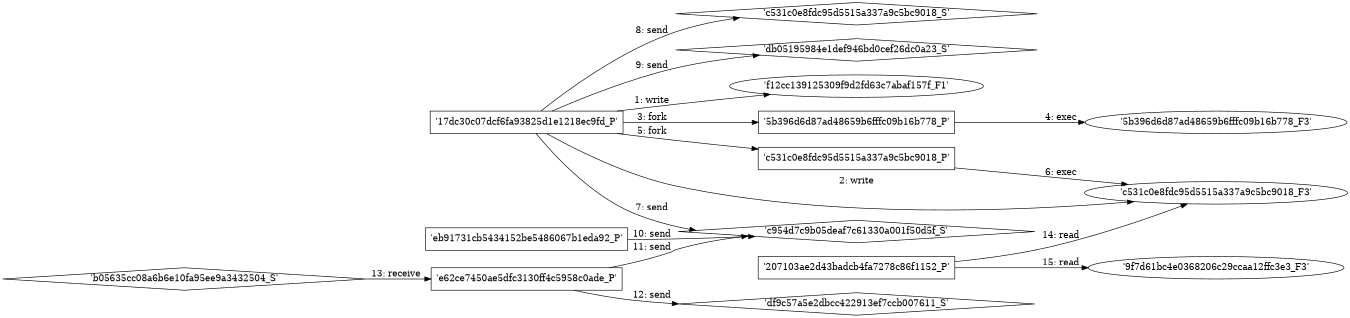 digraph "D:\Learning\Paper\apt\基于CTI的攻击预警\Dataset\攻击图\ASGfromALLCTI\Forgot About Default Accounts No Worries, GoScanSSH Didn’t.dot" {
rankdir="LR"
size="9"
fixedsize="false"
splines="true"
nodesep=0.3
ranksep=0
fontsize=10
overlap="scalexy"
engine= "neato"
	"'f12cc139125309f9d2fd63c7abaf157f_F1'" [node_type=file shape=ellipse]
	"'17dc30c07dcf6fa93825d1e1218ec9fd_P'" [node_type=Process shape=box]
	"'17dc30c07dcf6fa93825d1e1218ec9fd_P'" -> "'f12cc139125309f9d2fd63c7abaf157f_F1'" [label="1: write"]
	"'c531c0e8fdc95d5515a337a9c5bc9018_F3'" [node_type=file shape=ellipse]
	"'17dc30c07dcf6fa93825d1e1218ec9fd_P'" [node_type=Process shape=box]
	"'17dc30c07dcf6fa93825d1e1218ec9fd_P'" -> "'c531c0e8fdc95d5515a337a9c5bc9018_F3'" [label="2: write"]
	"'17dc30c07dcf6fa93825d1e1218ec9fd_P'" [node_type=Process shape=box]
	"'5b396d6d87ad48659b6fffc09b16b778_P'" [node_type=Process shape=box]
	"'17dc30c07dcf6fa93825d1e1218ec9fd_P'" -> "'5b396d6d87ad48659b6fffc09b16b778_P'" [label="3: fork"]
	"'5b396d6d87ad48659b6fffc09b16b778_P'" [node_type=Process shape=box]
	"'5b396d6d87ad48659b6fffc09b16b778_F3'" [node_type=File shape=ellipse]
	"'5b396d6d87ad48659b6fffc09b16b778_P'" -> "'5b396d6d87ad48659b6fffc09b16b778_F3'" [label="4: exec"]
	"'17dc30c07dcf6fa93825d1e1218ec9fd_P'" [node_type=Process shape=box]
	"'c531c0e8fdc95d5515a337a9c5bc9018_P'" [node_type=Process shape=box]
	"'17dc30c07dcf6fa93825d1e1218ec9fd_P'" -> "'c531c0e8fdc95d5515a337a9c5bc9018_P'" [label="5: fork"]
	"'c531c0e8fdc95d5515a337a9c5bc9018_P'" [node_type=Process shape=box]
	"'c531c0e8fdc95d5515a337a9c5bc9018_F3'" [node_type=File shape=ellipse]
	"'c531c0e8fdc95d5515a337a9c5bc9018_P'" -> "'c531c0e8fdc95d5515a337a9c5bc9018_F3'" [label="6: exec"]
	"'c954d7c9b05deaf7c61330a001f50d5f_S'" [node_type=Socket shape=diamond]
	"'17dc30c07dcf6fa93825d1e1218ec9fd_P'" [node_type=Process shape=box]
	"'17dc30c07dcf6fa93825d1e1218ec9fd_P'" -> "'c954d7c9b05deaf7c61330a001f50d5f_S'" [label="7: send"]
	"'c531c0e8fdc95d5515a337a9c5bc9018_S'" [node_type=Socket shape=diamond]
	"'17dc30c07dcf6fa93825d1e1218ec9fd_P'" [node_type=Process shape=box]
	"'17dc30c07dcf6fa93825d1e1218ec9fd_P'" -> "'c531c0e8fdc95d5515a337a9c5bc9018_S'" [label="8: send"]
	"'db05195984e1def946bd0cef26dc0a23_S'" [node_type=Socket shape=diamond]
	"'17dc30c07dcf6fa93825d1e1218ec9fd_P'" [node_type=Process shape=box]
	"'17dc30c07dcf6fa93825d1e1218ec9fd_P'" -> "'db05195984e1def946bd0cef26dc0a23_S'" [label="9: send"]
	"'c954d7c9b05deaf7c61330a001f50d5f_S'" [node_type=Socket shape=diamond]
	"'eb91731cb5434152be5486067b1eda92_P'" [node_type=Process shape=box]
	"'eb91731cb5434152be5486067b1eda92_P'" -> "'c954d7c9b05deaf7c61330a001f50d5f_S'" [label="10: send"]
	"'c954d7c9b05deaf7c61330a001f50d5f_S'" [node_type=Socket shape=diamond]
	"'e62ce7450ae5dfc3130ff4c5958c0ade_P'" [node_type=Process shape=box]
	"'e62ce7450ae5dfc3130ff4c5958c0ade_P'" -> "'c954d7c9b05deaf7c61330a001f50d5f_S'" [label="11: send"]
	"'df9c57a5e2dbcc422913ef7ccb007611_S'" [node_type=Socket shape=diamond]
	"'e62ce7450ae5dfc3130ff4c5958c0ade_P'" [node_type=Process shape=box]
	"'e62ce7450ae5dfc3130ff4c5958c0ade_P'" -> "'df9c57a5e2dbcc422913ef7ccb007611_S'" [label="12: send"]
	"'e62ce7450ae5dfc3130ff4c5958c0ade_P'" [node_type=Process shape=box]
	"'b05635cc08a6b6e10fa95ee9a3432504_S'" [node_type=Socket shape=diamond]
	"'b05635cc08a6b6e10fa95ee9a3432504_S'" -> "'e62ce7450ae5dfc3130ff4c5958c0ade_P'" [label="13: receive"]
	"'c531c0e8fdc95d5515a337a9c5bc9018_F3'" [node_type=file shape=ellipse]
	"'207103ae2d43badcb4fa7278c86f1152_P'" [node_type=Process shape=box]
	"'207103ae2d43badcb4fa7278c86f1152_P'" -> "'c531c0e8fdc95d5515a337a9c5bc9018_F3'" [label="14: read"]
	"'9f7d61bc4e0368206c29ccaa12ffc3e3_F3'" [node_type=file shape=ellipse]
	"'207103ae2d43badcb4fa7278c86f1152_P'" [node_type=Process shape=box]
	"'207103ae2d43badcb4fa7278c86f1152_P'" -> "'9f7d61bc4e0368206c29ccaa12ffc3e3_F3'" [label="15: read"]
}
